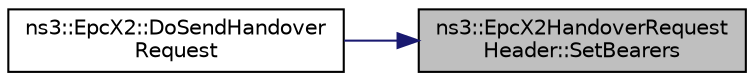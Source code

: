 digraph "ns3::EpcX2HandoverRequestHeader::SetBearers"
{
 // LATEX_PDF_SIZE
  edge [fontname="Helvetica",fontsize="10",labelfontname="Helvetica",labelfontsize="10"];
  node [fontname="Helvetica",fontsize="10",shape=record];
  rankdir="RL";
  Node1 [label="ns3::EpcX2HandoverRequest\lHeader::SetBearers",height=0.2,width=0.4,color="black", fillcolor="grey75", style="filled", fontcolor="black",tooltip="Set bearers function."];
  Node1 -> Node2 [dir="back",color="midnightblue",fontsize="10",style="solid",fontname="Helvetica"];
  Node2 [label="ns3::EpcX2::DoSendHandover\lRequest",height=0.2,width=0.4,color="black", fillcolor="white", style="filled",URL="$classns3_1_1_epc_x2.html#a8008ce25fcdf78a02d7945768ae3084b",tooltip="Send handover request function."];
}
